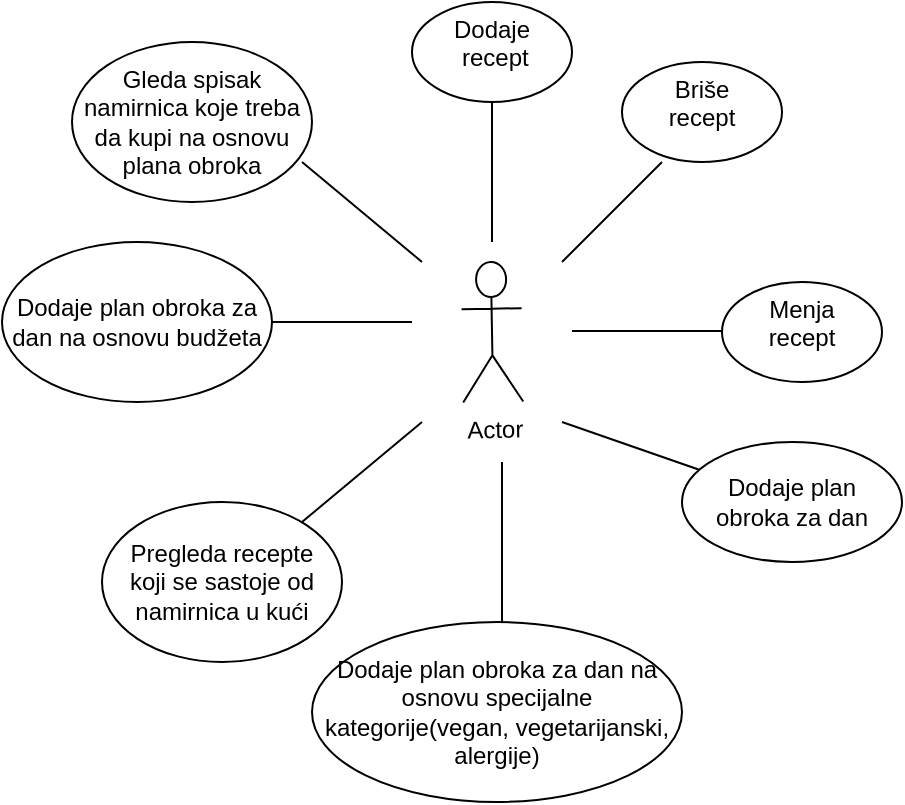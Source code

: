 <mxfile version="24.3.1" type="github">
  <diagram name="Page-1" id="kufOgIJp7YzgBZ6C3QI_">
    <mxGraphModel dx="1050" dy="530" grid="1" gridSize="10" guides="1" tooltips="1" connect="1" arrows="1" fold="1" page="1" pageScale="1" pageWidth="827" pageHeight="1169" math="0" shadow="0">
      <root>
        <mxCell id="0" />
        <mxCell id="1" parent="0" />
        <mxCell id="7UnIo0rN0C2pQ48dTLk2-1" value="Actor" style="shape=umlActor;verticalLabelPosition=bottom;verticalAlign=top;html=1;outlineConnect=0;rotation=-1;" vertex="1" parent="1">
          <mxGeometry x="380" y="220" width="30" height="70" as="geometry" />
        </mxCell>
        <mxCell id="7UnIo0rN0C2pQ48dTLk2-6" value="Dodaje&lt;div&gt;&amp;nbsp;recept&lt;/div&gt;" style="ellipse;whiteSpace=wrap;html=1;verticalAlign=top;" vertex="1" parent="1">
          <mxGeometry x="355" y="90" width="80" height="50" as="geometry" />
        </mxCell>
        <mxCell id="7UnIo0rN0C2pQ48dTLk2-10" value="" style="endArrow=none;html=1;rounded=0;entryX=0.5;entryY=1;entryDx=0;entryDy=0;" edge="1" parent="1" target="7UnIo0rN0C2pQ48dTLk2-6">
          <mxGeometry width="50" height="50" relative="1" as="geometry">
            <mxPoint x="395" y="210" as="sourcePoint" />
            <mxPoint x="390" y="150" as="targetPoint" />
          </mxGeometry>
        </mxCell>
        <mxCell id="7UnIo0rN0C2pQ48dTLk2-11" value="" style="endArrow=none;html=1;rounded=0;" edge="1" parent="1">
          <mxGeometry width="50" height="50" relative="1" as="geometry">
            <mxPoint x="430" y="220" as="sourcePoint" />
            <mxPoint x="480" y="170" as="targetPoint" />
          </mxGeometry>
        </mxCell>
        <mxCell id="7UnIo0rN0C2pQ48dTLk2-12" value="Briše&lt;div&gt;recept&lt;/div&gt;&lt;div&gt;&lt;br&gt;&lt;/div&gt;" style="ellipse;whiteSpace=wrap;html=1;verticalAlign=top;" vertex="1" parent="1">
          <mxGeometry x="460" y="120" width="80" height="50" as="geometry" />
        </mxCell>
        <mxCell id="7UnIo0rN0C2pQ48dTLk2-13" value="" style="endArrow=none;html=1;rounded=0;" edge="1" parent="1">
          <mxGeometry width="50" height="50" relative="1" as="geometry">
            <mxPoint x="435" y="254.5" as="sourcePoint" />
            <mxPoint x="510" y="254.5" as="targetPoint" />
          </mxGeometry>
        </mxCell>
        <mxCell id="7UnIo0rN0C2pQ48dTLk2-14" value="&lt;div&gt;Menja&lt;/div&gt;&lt;div&gt;recept&lt;/div&gt;&lt;div&gt;&lt;br&gt;&lt;/div&gt;" style="ellipse;whiteSpace=wrap;html=1;verticalAlign=top;" vertex="1" parent="1">
          <mxGeometry x="510" y="230" width="80" height="50" as="geometry" />
        </mxCell>
        <mxCell id="7UnIo0rN0C2pQ48dTLk2-15" value="" style="endArrow=none;html=1;rounded=0;" edge="1" parent="1" target="7UnIo0rN0C2pQ48dTLk2-16">
          <mxGeometry width="50" height="50" relative="1" as="geometry">
            <mxPoint x="430" y="300" as="sourcePoint" />
            <mxPoint x="490" y="350" as="targetPoint" />
          </mxGeometry>
        </mxCell>
        <mxCell id="7UnIo0rN0C2pQ48dTLk2-16" value="Dodaje plan&lt;div&gt;obroka za dan&lt;/div&gt;" style="ellipse;whiteSpace=wrap;html=1;" vertex="1" parent="1">
          <mxGeometry x="490" y="310" width="110" height="60" as="geometry" />
        </mxCell>
        <mxCell id="7UnIo0rN0C2pQ48dTLk2-17" value="" style="endArrow=none;html=1;rounded=0;" edge="1" parent="1">
          <mxGeometry width="50" height="50" relative="1" as="geometry">
            <mxPoint x="400" y="320" as="sourcePoint" />
            <mxPoint x="400" y="400" as="targetPoint" />
          </mxGeometry>
        </mxCell>
        <mxCell id="7UnIo0rN0C2pQ48dTLk2-18" value="Dodaje plan obroka za dan na osnovu specijalne kategorije(vegan, vegetarijanski, alergije)" style="ellipse;whiteSpace=wrap;html=1;" vertex="1" parent="1">
          <mxGeometry x="305" y="400" width="185" height="90" as="geometry" />
        </mxCell>
        <mxCell id="7UnIo0rN0C2pQ48dTLk2-19" value="" style="endArrow=none;html=1;rounded=0;" edge="1" parent="1">
          <mxGeometry width="50" height="50" relative="1" as="geometry">
            <mxPoint x="300" y="350" as="sourcePoint" />
            <mxPoint x="360" y="300" as="targetPoint" />
          </mxGeometry>
        </mxCell>
        <mxCell id="7UnIo0rN0C2pQ48dTLk2-20" value="Pregleda recepte&lt;div&gt;koji se sastoje od&lt;/div&gt;&lt;div&gt;namirnica u kući&lt;/div&gt;" style="ellipse;whiteSpace=wrap;html=1;" vertex="1" parent="1">
          <mxGeometry x="200" y="340" width="120" height="80" as="geometry" />
        </mxCell>
        <mxCell id="7UnIo0rN0C2pQ48dTLk2-21" value="" style="endArrow=none;html=1;rounded=0;" edge="1" parent="1">
          <mxGeometry width="50" height="50" relative="1" as="geometry">
            <mxPoint x="250" y="250" as="sourcePoint" />
            <mxPoint x="355" y="250" as="targetPoint" />
          </mxGeometry>
        </mxCell>
        <mxCell id="7UnIo0rN0C2pQ48dTLk2-22" value="Dodaje plan obroka za dan na osnovu budžeta" style="ellipse;whiteSpace=wrap;html=1;" vertex="1" parent="1">
          <mxGeometry x="150" y="210" width="135" height="80" as="geometry" />
        </mxCell>
        <mxCell id="7UnIo0rN0C2pQ48dTLk2-23" value="" style="endArrow=none;html=1;rounded=0;" edge="1" parent="1">
          <mxGeometry width="50" height="50" relative="1" as="geometry">
            <mxPoint x="300" y="170" as="sourcePoint" />
            <mxPoint x="360" y="220" as="targetPoint" />
          </mxGeometry>
        </mxCell>
        <mxCell id="7UnIo0rN0C2pQ48dTLk2-24" value="Gleda spisak namirnica koje treba da kupi na osnovu plana obroka" style="ellipse;whiteSpace=wrap;html=1;" vertex="1" parent="1">
          <mxGeometry x="185" y="110" width="120" height="80" as="geometry" />
        </mxCell>
      </root>
    </mxGraphModel>
  </diagram>
</mxfile>
